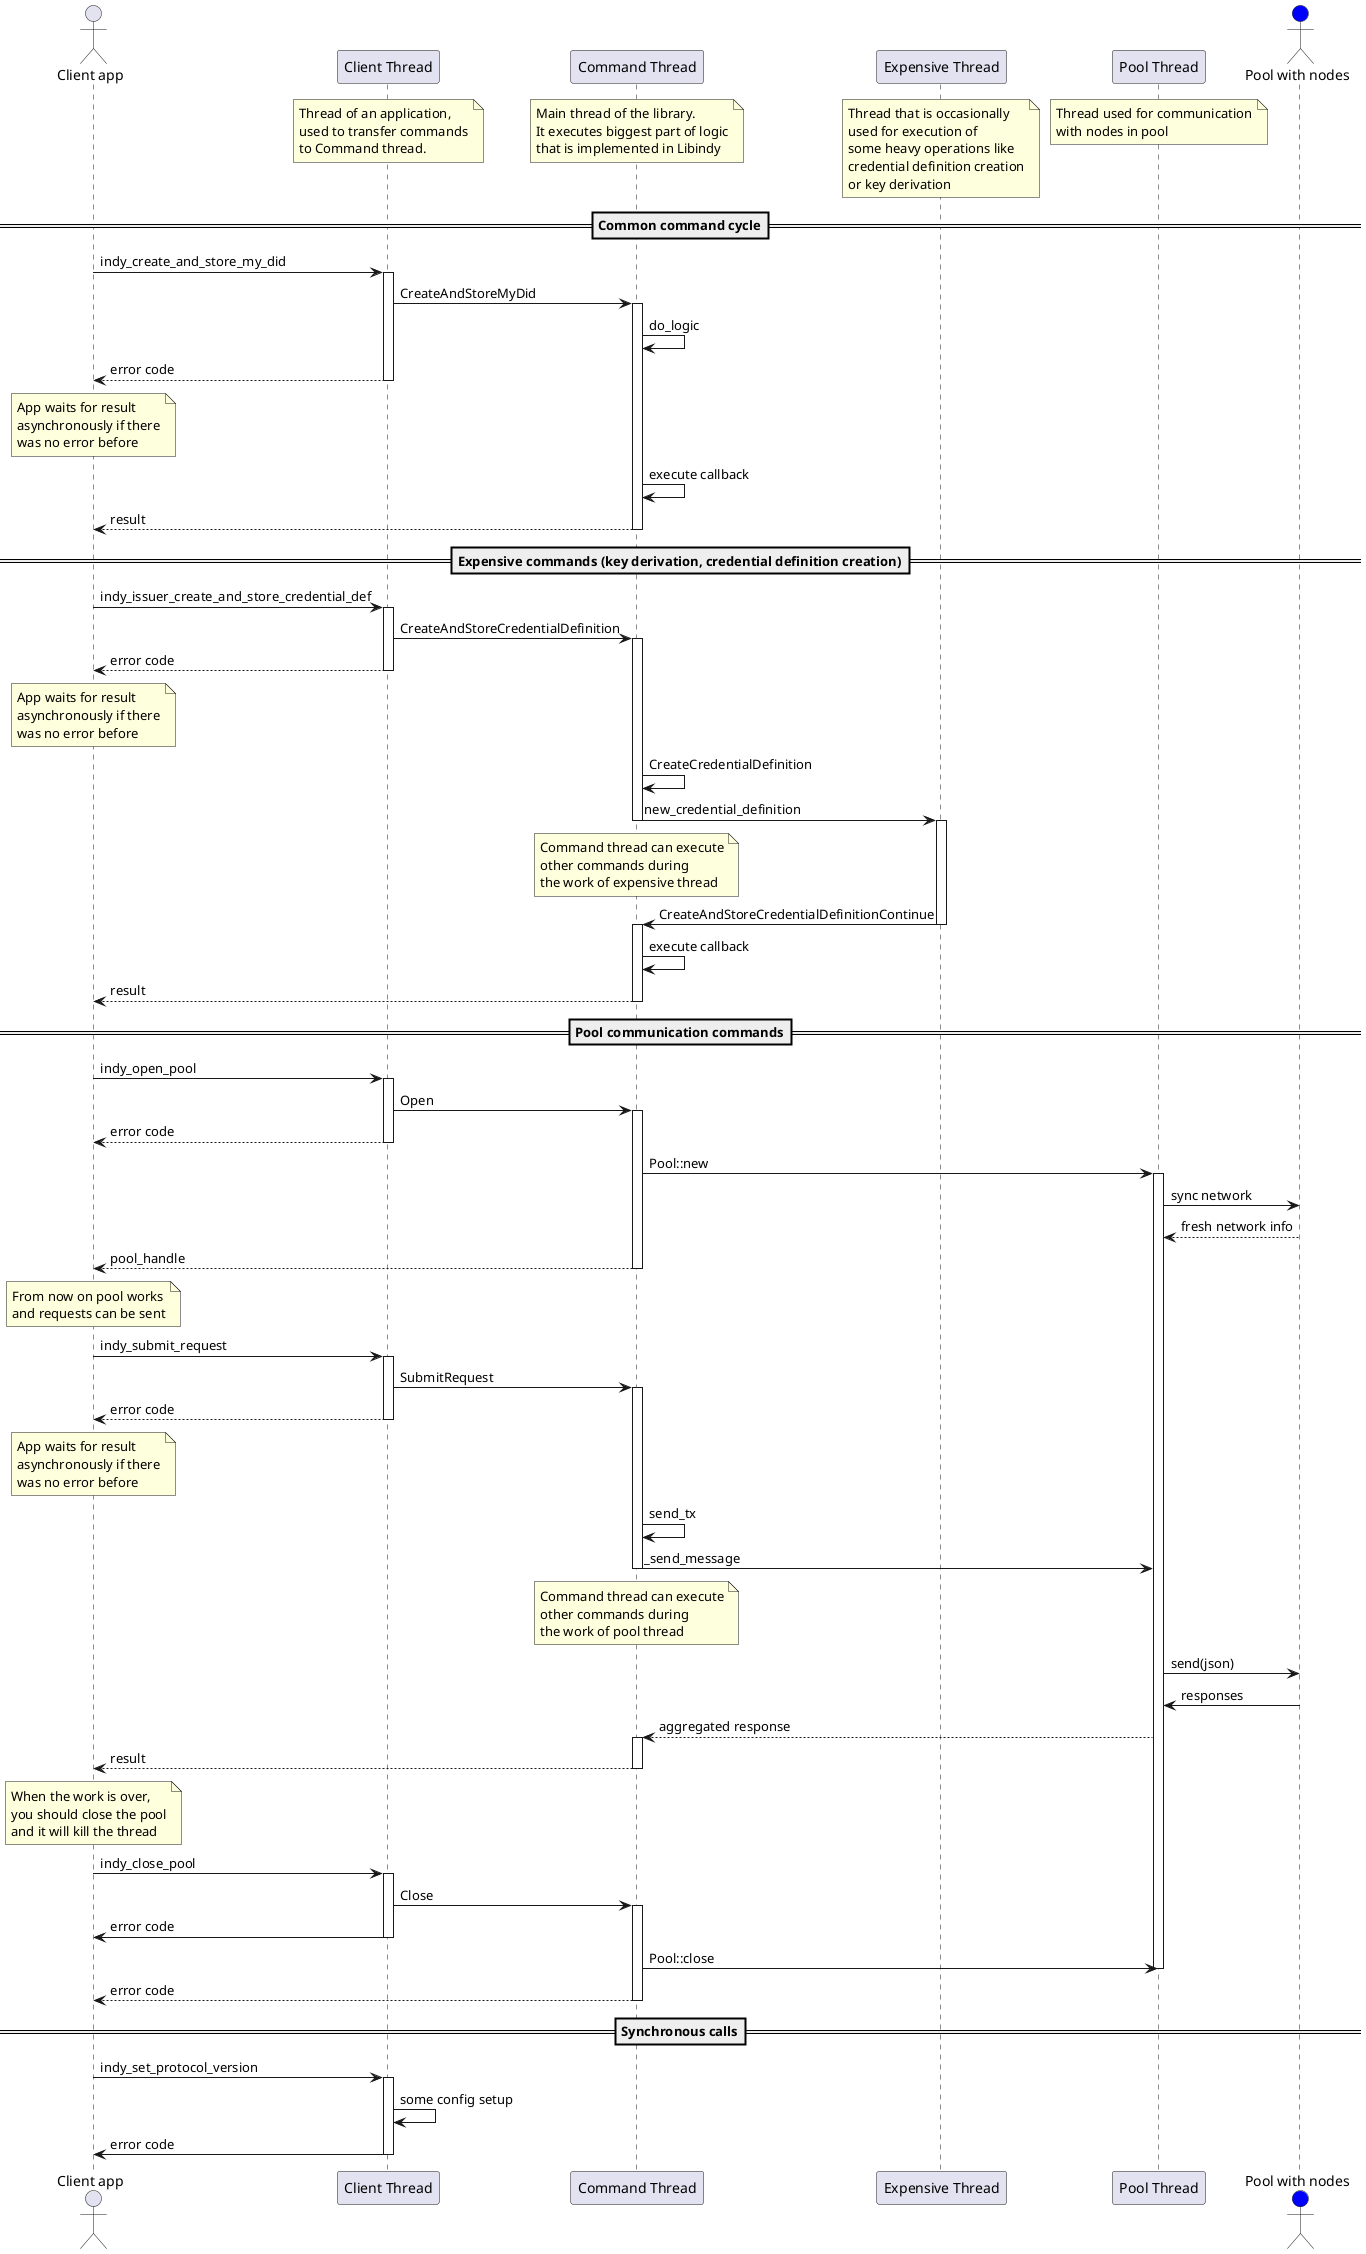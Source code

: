 @startuml
actor "Client app" as App
participant "Client Thread" as Client
note over Client
    Thread of an application,
    used to transfer commands
    to Command thread.
end note
participant "Command Thread" as Command
/ note over Command
    Main thread of the library.
    It executes biggest part of logic
    that is implemented in Libindy
end note
participant "Expensive Thread" as Expensive
/ note over Expensive
    Thread that is occasionally
    used for execution of
    some heavy operations like
    credential definition creation
    or key derivation
end note
participant "Pool Thread" as Pool
/ note over Pool
    Thread used for communication
    with nodes in pool
end note
actor "Pool with nodes" as Nodes #blue

==Common command cycle==
App -> Client: indy_create_and_store_my_did
activate Client
Client -> Command: CreateAndStoreMyDid
activate Command
Command -> Command: do_logic
Client --> App: error code
note over App
    App waits for result
    asynchronously if there
    was no error before
end note
deactivate Client
Command -> Command: execute callback
Command --> App: result
deactivate Command

==Expensive commands (key derivation, credential definition creation)==
App -> Client: indy_issuer_create_and_store_credential_def
activate Client
Client -> Command: CreateAndStoreCredentialDefinition
activate Command
Client --> App: error code
deactivate Client
note over App
    App waits for result
    asynchronously if there
    was no error before
end note
Command -> Command: CreateCredentialDefinition
Command -> Expensive: new_credential_definition
deactivate Command
note over Command
    Command thread can execute
    other commands during
    the work of expensive thread
end note
activate Expensive
Expensive -> Command: CreateAndStoreCredentialDefinitionContinue
deactivate Expensive
activate Command
Command -> Command: execute callback
Command --> App: result
deactivate Command

==Pool communication commands==
App -> Client: indy_open_pool
activate Client
Client -> Command: Open
activate Command
Client --> App: error code
deactivate Client
Command -> Pool: Pool::new
activate Pool
Pool -> Nodes: sync network
Nodes --> Pool: fresh network info
Command --> App: pool_handle
deactivate Command

note over App
    From now on pool works
    and requests can be sent
end note

App -> Client: indy_submit_request
activate Client
Client -> Command: SubmitRequest
activate Command
Client --> App: error code
deactivate Client

note over App
    App waits for result
    asynchronously if there
    was no error before
end note
Command -> Command: send_tx
Command -> Pool: _send_message
note over Command
    Command thread can execute
    other commands during
    the work of pool thread
end note
deactivate Command
Pool -> Nodes: send(json)
Nodes -> Pool: responses
Pool --> Command: aggregated response
activate Command
Command --> App: result
deactivate Command

note over App
    When the work is over,
    you should close the pool
    and it will kill the thread
end note

App -> Client: indy_close_pool
activate Client
Client -> Command: Close
activate Command
Client -> App: error code
deactivate Client
Command -> Pool: Pool::close
deactivate Pool
Command --> App: error code
deactivate Command

==Synchronous calls==
App -> Client: indy_set_protocol_version
activate Client
Client -> Client: some config setup
Client -> App: error code
deactivate Client
@enduml